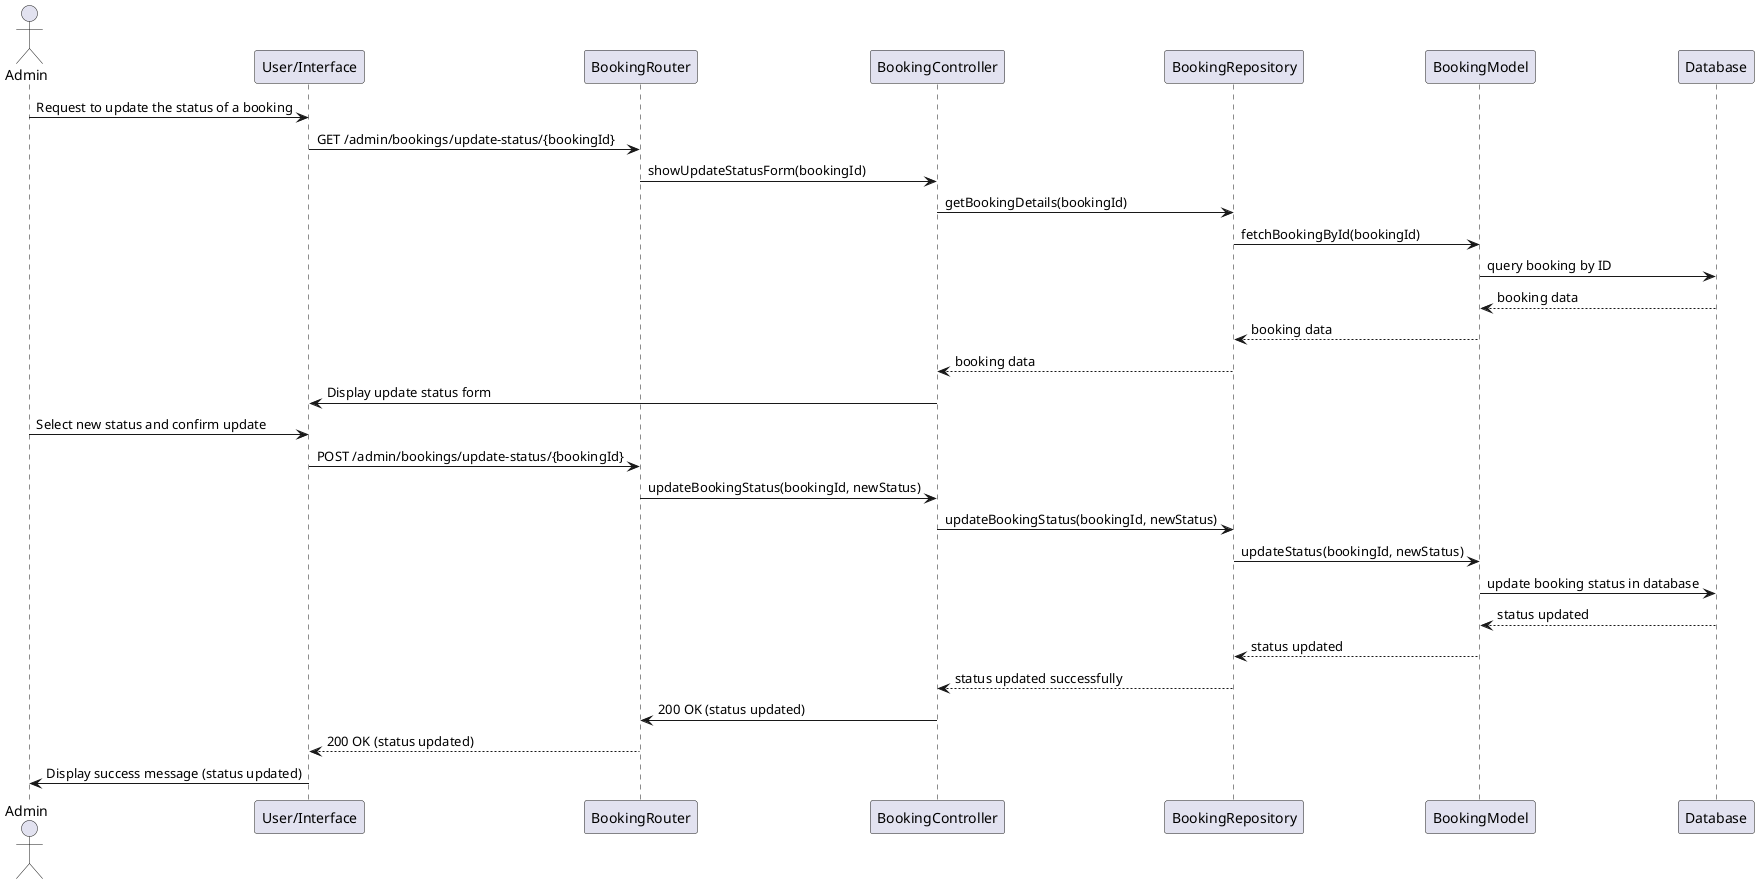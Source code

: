 @startuml
actor Admin
participant "User/Interface" as UI
participant "BookingRouter" as Router
participant "BookingController" as Controller
participant "BookingRepository" as Repository
participant "BookingModel" as BookingModel
participant "Database" as DB

Admin -> UI: Request to update the status of a booking
UI -> Router: GET /admin/bookings/update-status/{bookingId}
Router -> Controller: showUpdateStatusForm(bookingId)
Controller -> Repository: getBookingDetails(bookingId)

Repository -> BookingModel: fetchBookingById(bookingId)
BookingModel -> DB: query booking by ID
DB --> BookingModel: booking data
BookingModel --> Repository: booking data
Repository --> Controller: booking data

Controller -> UI: Display update status form

Admin -> UI: Select new status and confirm update
UI -> Router: POST /admin/bookings/update-status/{bookingId}
Router -> Controller: updateBookingStatus(bookingId, newStatus)
Controller -> Repository: updateBookingStatus(bookingId, newStatus)

Repository -> BookingModel: updateStatus(bookingId, newStatus)
BookingModel -> DB: update booking status in database
DB --> BookingModel: status updated
BookingModel --> Repository: status updated
Repository --> Controller: status updated successfully

Controller -> Router: 200 OK (status updated)
Router --> UI: 200 OK (status updated)
UI -> Admin: Display success message (status updated)
@enduml
